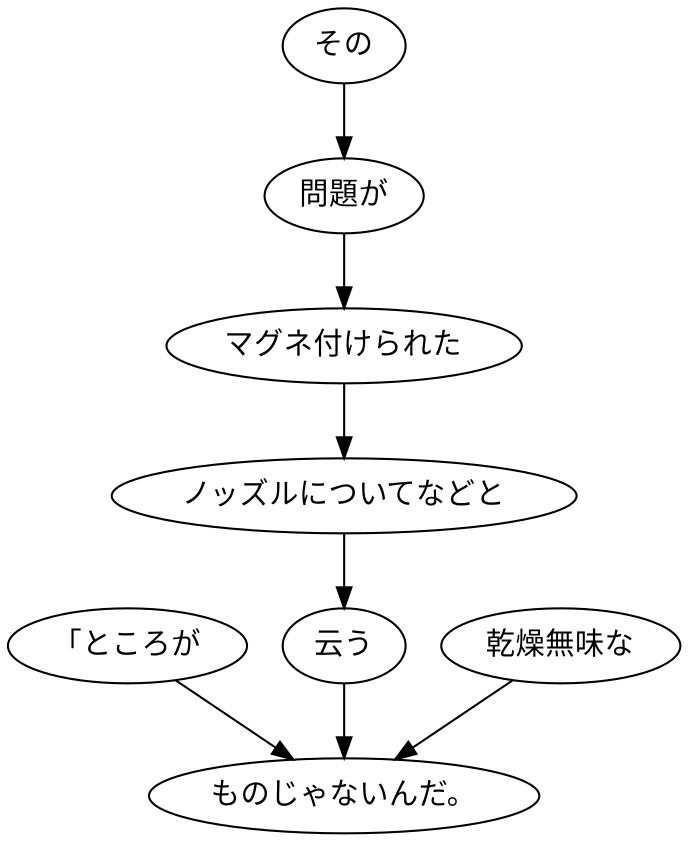 digraph graph1470 {
	node0 [label="「ところが"];
	node1 [label="その"];
	node2 [label="問題が"];
	node3 [label="マグネ付けられた"];
	node4 [label="ノッズルについてなどと"];
	node5 [label="云う"];
	node6 [label="乾燥無味な"];
	node7 [label="ものじゃないんだ。"];
	node0 -> node7;
	node1 -> node2;
	node2 -> node3;
	node3 -> node4;
	node4 -> node5;
	node5 -> node7;
	node6 -> node7;
}
